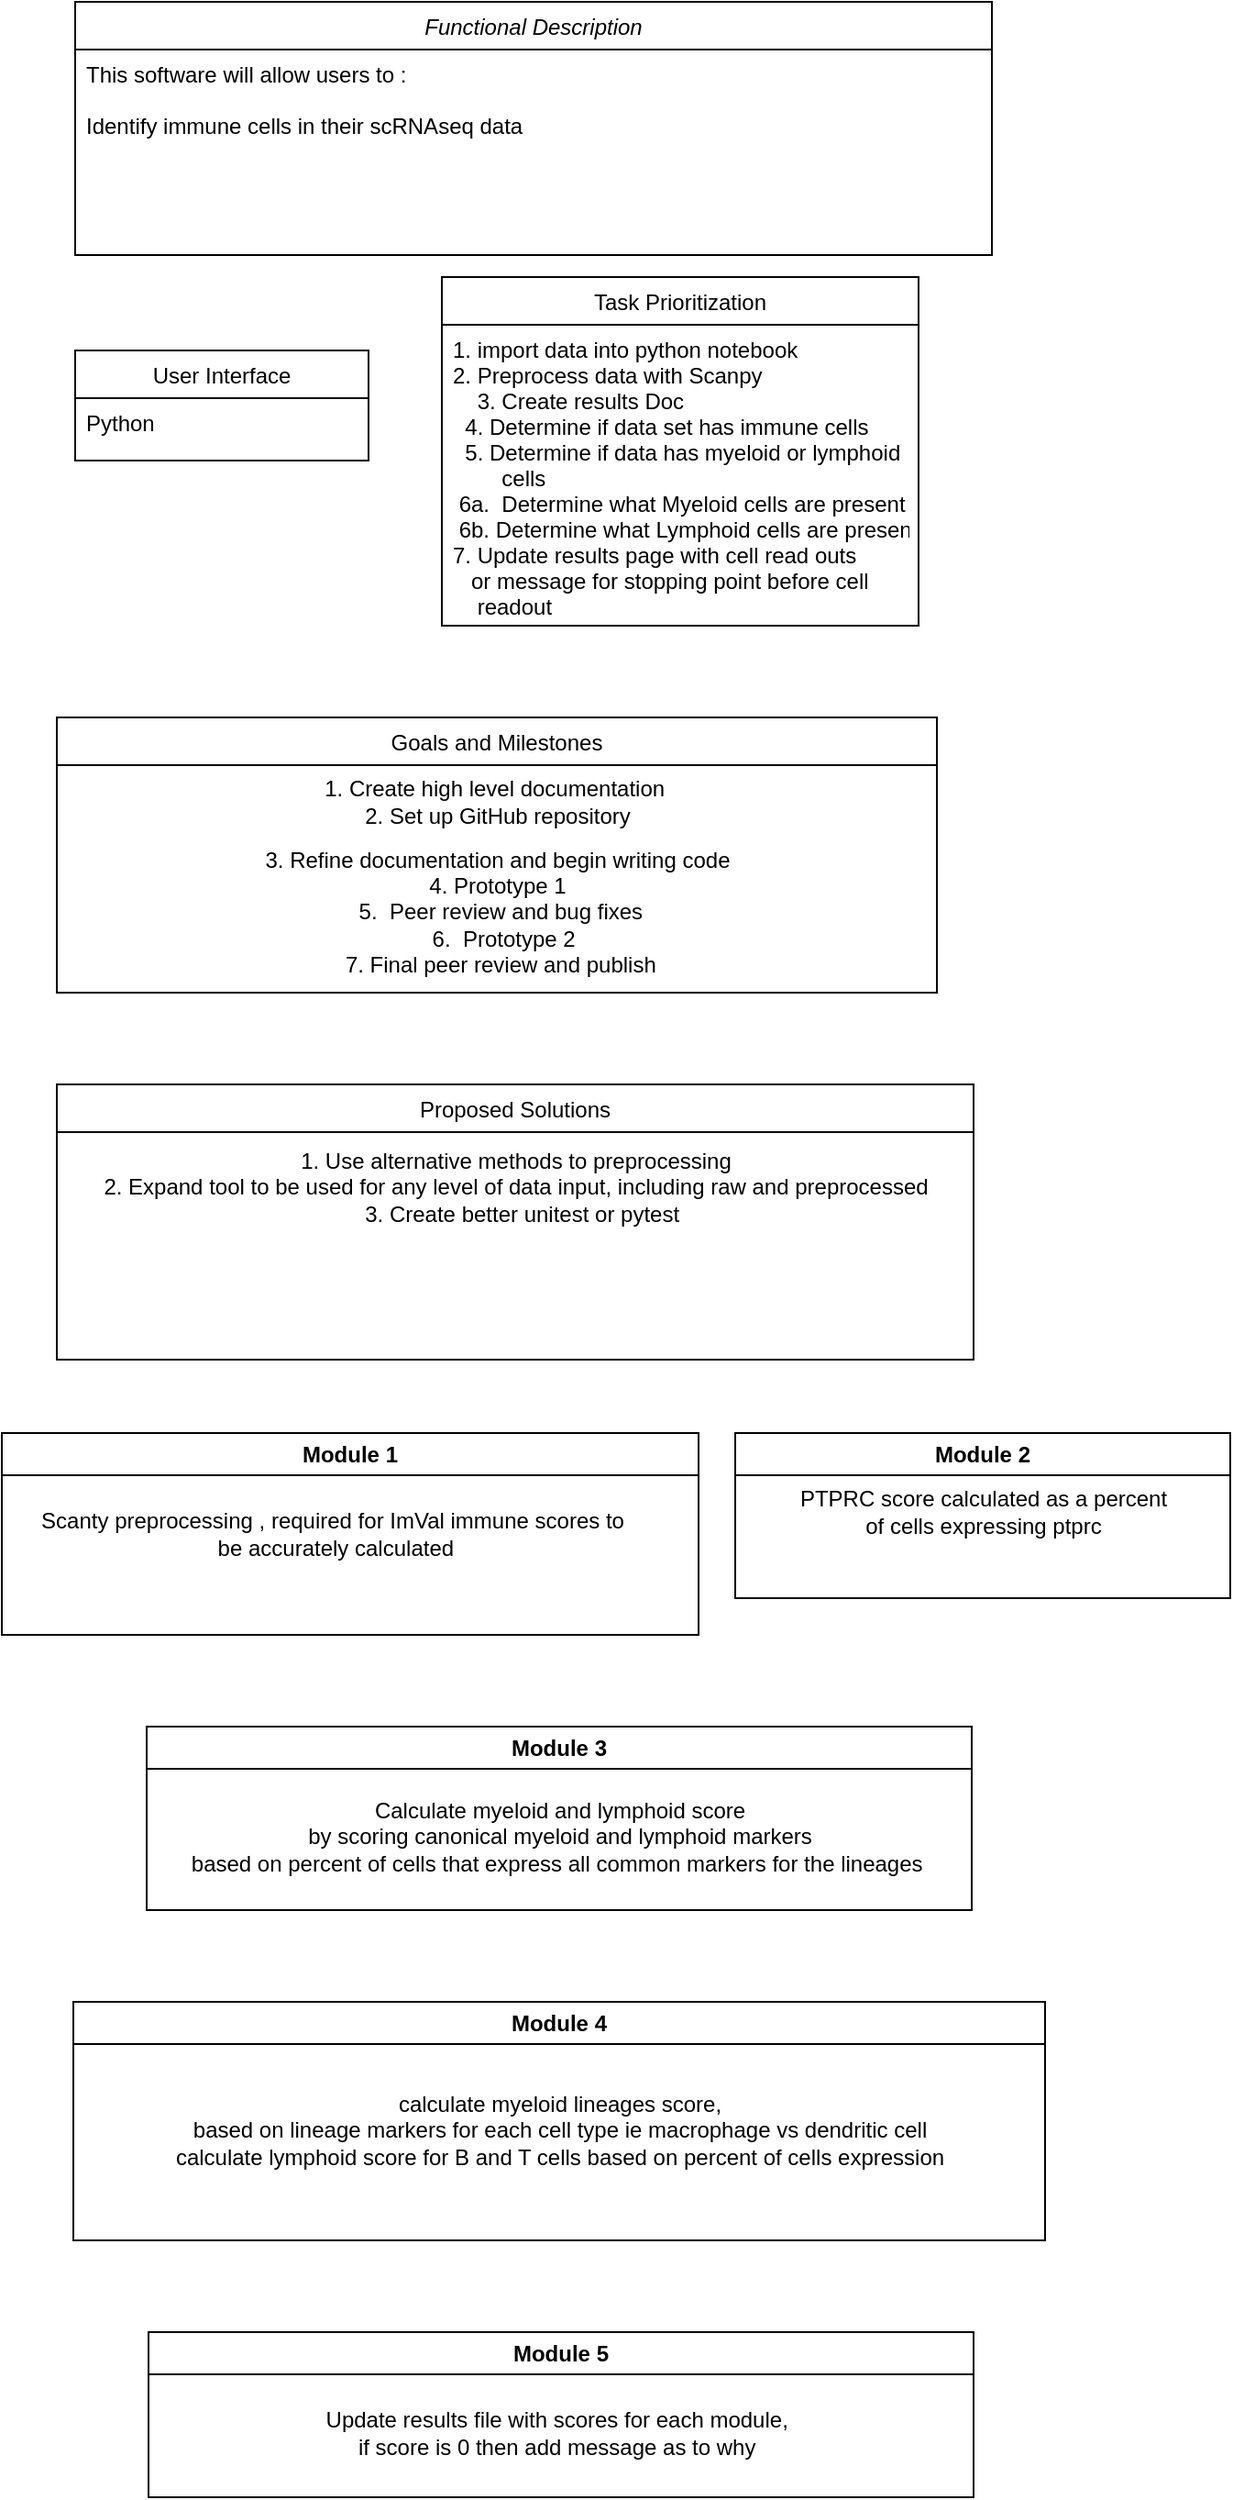 <mxfile version="23.0.2" type="github">
  <diagram id="C5RBs43oDa-KdzZeNtuy" name="Page-1">
    <mxGraphModel dx="804" dy="609" grid="1" gridSize="10" guides="1" tooltips="1" connect="1" arrows="1" fold="1" page="1" pageScale="1" pageWidth="827" pageHeight="1169" background="#FFFFFF" math="0" shadow="0">
      <root>
        <mxCell id="WIyWlLk6GJQsqaUBKTNV-0" />
        <mxCell id="WIyWlLk6GJQsqaUBKTNV-1" parent="WIyWlLk6GJQsqaUBKTNV-0" />
        <mxCell id="zkfFHV4jXpPFQw0GAbJ--0" value="Functional Description" style="swimlane;fontStyle=2;align=center;verticalAlign=top;childLayout=stackLayout;horizontal=1;startSize=26;horizontalStack=0;resizeParent=1;resizeLast=0;collapsible=1;marginBottom=0;rounded=0;shadow=0;strokeWidth=1;" parent="WIyWlLk6GJQsqaUBKTNV-1" vertex="1">
          <mxGeometry x="150" y="70" width="500" height="138" as="geometry">
            <mxRectangle x="230" y="140" width="160" height="26" as="alternateBounds" />
          </mxGeometry>
        </mxCell>
        <mxCell id="zkfFHV4jXpPFQw0GAbJ--1" value="This software will allow users to :&#xa; &#xa;Identify immune cells in their scRNAseq data " style="text;align=left;verticalAlign=top;spacingLeft=4;spacingRight=4;overflow=hidden;rotatable=0;points=[[0,0.5],[1,0.5]];portConstraint=eastwest;" parent="zkfFHV4jXpPFQw0GAbJ--0" vertex="1">
          <mxGeometry y="26" width="500" height="104" as="geometry" />
        </mxCell>
        <mxCell id="zkfFHV4jXpPFQw0GAbJ--13" value="User Interface" style="swimlane;fontStyle=0;align=center;verticalAlign=top;childLayout=stackLayout;horizontal=1;startSize=26;horizontalStack=0;resizeParent=1;resizeLast=0;collapsible=1;marginBottom=0;rounded=0;shadow=0;strokeWidth=1;" parent="WIyWlLk6GJQsqaUBKTNV-1" vertex="1">
          <mxGeometry x="150" y="260" width="160" height="60" as="geometry">
            <mxRectangle x="340" y="380" width="170" height="26" as="alternateBounds" />
          </mxGeometry>
        </mxCell>
        <mxCell id="zkfFHV4jXpPFQw0GAbJ--14" value="Python" style="text;align=left;verticalAlign=top;spacingLeft=4;spacingRight=4;overflow=hidden;rotatable=0;points=[[0,0.5],[1,0.5]];portConstraint=eastwest;" parent="zkfFHV4jXpPFQw0GAbJ--13" vertex="1">
          <mxGeometry y="26" width="160" height="26" as="geometry" />
        </mxCell>
        <mxCell id="zkfFHV4jXpPFQw0GAbJ--17" value="Goals and Milestones" style="swimlane;fontStyle=0;align=center;verticalAlign=top;childLayout=stackLayout;horizontal=1;startSize=26;horizontalStack=0;resizeParent=1;resizeLast=0;collapsible=1;marginBottom=0;rounded=0;shadow=0;strokeWidth=1;" parent="WIyWlLk6GJQsqaUBKTNV-1" vertex="1">
          <mxGeometry x="140" y="460" width="480" height="150" as="geometry">
            <mxRectangle x="550" y="140" width="160" height="26" as="alternateBounds" />
          </mxGeometry>
        </mxCell>
        <mxCell id="09UutvZnmNPUWjKQcudk-0" value="1. Create high level documentation&amp;nbsp;&lt;br&gt;2. Set up GitHub repository" style="text;html=1;align=center;verticalAlign=middle;resizable=0;points=[];autosize=1;strokeColor=none;fillColor=none;" parent="zkfFHV4jXpPFQw0GAbJ--17" vertex="1">
          <mxGeometry y="26" width="480" height="40" as="geometry" />
        </mxCell>
        <mxCell id="09UutvZnmNPUWjKQcudk-2" value="3. Refine documentation and begin writing code&lt;br&gt;4. Prototype 1&lt;br&gt;&amp;nbsp;5. &amp;nbsp;Peer review and bug fixes&lt;br&gt;&amp;nbsp; 6. &amp;nbsp;Prototype 2&lt;br&gt;&amp;nbsp; 7. Final peer review and publish&amp;nbsp;" style="text;html=1;align=center;verticalAlign=middle;resizable=0;points=[];autosize=1;strokeColor=none;fillColor=none;" parent="zkfFHV4jXpPFQw0GAbJ--17" vertex="1">
          <mxGeometry y="66" width="480" height="80" as="geometry" />
        </mxCell>
        <mxCell id="6pVBCeR2QbWaUEdIuofz-0" value="Task Prioritization" style="swimlane;fontStyle=0;align=center;verticalAlign=top;childLayout=stackLayout;horizontal=1;startSize=26;horizontalStack=0;resizeParent=1;resizeLast=0;collapsible=1;marginBottom=0;rounded=0;shadow=0;strokeWidth=1;" parent="WIyWlLk6GJQsqaUBKTNV-1" vertex="1">
          <mxGeometry x="350" y="220" width="260" height="190" as="geometry">
            <mxRectangle x="550" y="140" width="160" height="26" as="alternateBounds" />
          </mxGeometry>
        </mxCell>
        <mxCell id="6pVBCeR2QbWaUEdIuofz-1" value="1. import data into python notebook&#xa;2. Preprocess data with Scanpy&#xa;    3. Create results Doc&#xa;  4. Determine if data set has immune cells &#xa;  5. Determine if data has myeloid or lymphoid &#xa;        cells&#xa; 6a.  Determine what Myeloid cells are present&#xa; 6b. Determine what Lymphoid cells are present&#xa;7. Update results page with cell read outs&#xa;   or message for stopping point before cell &#xa;    readout" style="text;align=left;verticalAlign=top;spacingLeft=4;spacingRight=4;overflow=hidden;rotatable=0;points=[[0,0.5],[1,0.5]];portConstraint=eastwest;" parent="6pVBCeR2QbWaUEdIuofz-0" vertex="1">
          <mxGeometry y="26" width="260" height="164" as="geometry" />
        </mxCell>
        <mxCell id="6pVBCeR2QbWaUEdIuofz-2" value="Proposed Solutions" style="swimlane;fontStyle=0;align=center;verticalAlign=top;childLayout=stackLayout;horizontal=1;startSize=26;horizontalStack=0;resizeParent=1;resizeLast=0;collapsible=1;marginBottom=0;rounded=0;shadow=0;strokeWidth=1;" parent="WIyWlLk6GJQsqaUBKTNV-1" vertex="1">
          <mxGeometry x="140" y="660" width="500" height="150" as="geometry">
            <mxRectangle x="550" y="140" width="160" height="26" as="alternateBounds" />
          </mxGeometry>
        </mxCell>
        <mxCell id="09UutvZnmNPUWjKQcudk-3" value="1. Use alternative methods to preprocessing&lt;br&gt;2. Expand tool to be used for any level of data input, including raw and preprocessed&lt;br&gt;&amp;nbsp; 3. Create better unitest or pytest&lt;br&gt;" style="text;html=1;align=center;verticalAlign=middle;resizable=0;points=[];autosize=1;strokeColor=none;fillColor=none;" parent="6pVBCeR2QbWaUEdIuofz-2" vertex="1">
          <mxGeometry y="26" width="500" height="60" as="geometry" />
        </mxCell>
        <mxCell id="ZBzTgdzAlaYD0r8RpFqJ-0" value="Module 1" style="swimlane;whiteSpace=wrap;html=1;" parent="WIyWlLk6GJQsqaUBKTNV-1" vertex="1">
          <mxGeometry x="110" y="850" width="380" height="110" as="geometry" />
        </mxCell>
        <mxCell id="ZBzTgdzAlaYD0r8RpFqJ-1" value="Scanty preprocessing , required for ImVal immune scores to&lt;br&gt;&amp;nbsp;be accurately calculated" style="text;html=1;align=center;verticalAlign=middle;resizable=0;points=[];autosize=1;strokeColor=none;fillColor=none;" parent="ZBzTgdzAlaYD0r8RpFqJ-0" vertex="1">
          <mxGeometry x="10" y="35" width="340" height="40" as="geometry" />
        </mxCell>
        <mxCell id="ZBzTgdzAlaYD0r8RpFqJ-2" value="Module 2" style="swimlane;whiteSpace=wrap;html=1;" parent="WIyWlLk6GJQsqaUBKTNV-1" vertex="1">
          <mxGeometry x="510" y="850" width="270" height="90" as="geometry" />
        </mxCell>
        <mxCell id="ZBzTgdzAlaYD0r8RpFqJ-3" value="PTPRC score calculated as a percent&lt;br&gt;of cells expressing ptprc" style="text;html=1;align=center;verticalAlign=middle;resizable=0;points=[];autosize=1;strokeColor=none;fillColor=none;" parent="ZBzTgdzAlaYD0r8RpFqJ-2" vertex="1">
          <mxGeometry x="25" y="23" width="220" height="40" as="geometry" />
        </mxCell>
        <mxCell id="ZBzTgdzAlaYD0r8RpFqJ-4" value="Module 3" style="swimlane;whiteSpace=wrap;html=1;" parent="WIyWlLk6GJQsqaUBKTNV-1" vertex="1">
          <mxGeometry x="189" y="1010" width="450" height="100" as="geometry" />
        </mxCell>
        <mxCell id="ZBzTgdzAlaYD0r8RpFqJ-5" value="Calculate myeloid and lymphoid score &lt;br&gt;by scoring canonical myeloid and lymphoid markers&lt;br&gt;based on percent of cells that express all common markers for the lineages&amp;nbsp;" style="text;html=1;align=center;verticalAlign=middle;resizable=0;points=[];autosize=1;strokeColor=none;fillColor=none;" parent="ZBzTgdzAlaYD0r8RpFqJ-4" vertex="1">
          <mxGeometry x="10" y="30" width="430" height="60" as="geometry" />
        </mxCell>
        <mxCell id="ZBzTgdzAlaYD0r8RpFqJ-6" value="Module 4" style="swimlane;whiteSpace=wrap;html=1;" parent="WIyWlLk6GJQsqaUBKTNV-1" vertex="1">
          <mxGeometry x="149" y="1160" width="530" height="130" as="geometry" />
        </mxCell>
        <mxCell id="ZBzTgdzAlaYD0r8RpFqJ-7" value="calculate myeloid lineages score,&lt;br&gt;based on lineage markers for each cell type ie macrophage vs dendritic cell&lt;br&gt;calculate lymphoid score for B and T cells based on percent of cells expression" style="text;html=1;align=center;verticalAlign=middle;resizable=0;points=[];autosize=1;strokeColor=none;fillColor=none;" parent="ZBzTgdzAlaYD0r8RpFqJ-6" vertex="1">
          <mxGeometry x="45" y="40" width="440" height="60" as="geometry" />
        </mxCell>
        <mxCell id="ZBzTgdzAlaYD0r8RpFqJ-8" value="Module 5" style="swimlane;whiteSpace=wrap;html=1;" parent="WIyWlLk6GJQsqaUBKTNV-1" vertex="1">
          <mxGeometry x="190" y="1340" width="450" height="90" as="geometry" />
        </mxCell>
        <mxCell id="ZBzTgdzAlaYD0r8RpFqJ-9" value="Update results file with scores for each module,&amp;nbsp;&lt;br&gt;if score is 0 then add message as to why&amp;nbsp;" style="text;html=1;align=center;verticalAlign=middle;resizable=0;points=[];autosize=1;strokeColor=none;fillColor=none;" parent="ZBzTgdzAlaYD0r8RpFqJ-8" vertex="1">
          <mxGeometry x="84" y="35" width="280" height="40" as="geometry" />
        </mxCell>
      </root>
    </mxGraphModel>
  </diagram>
</mxfile>
